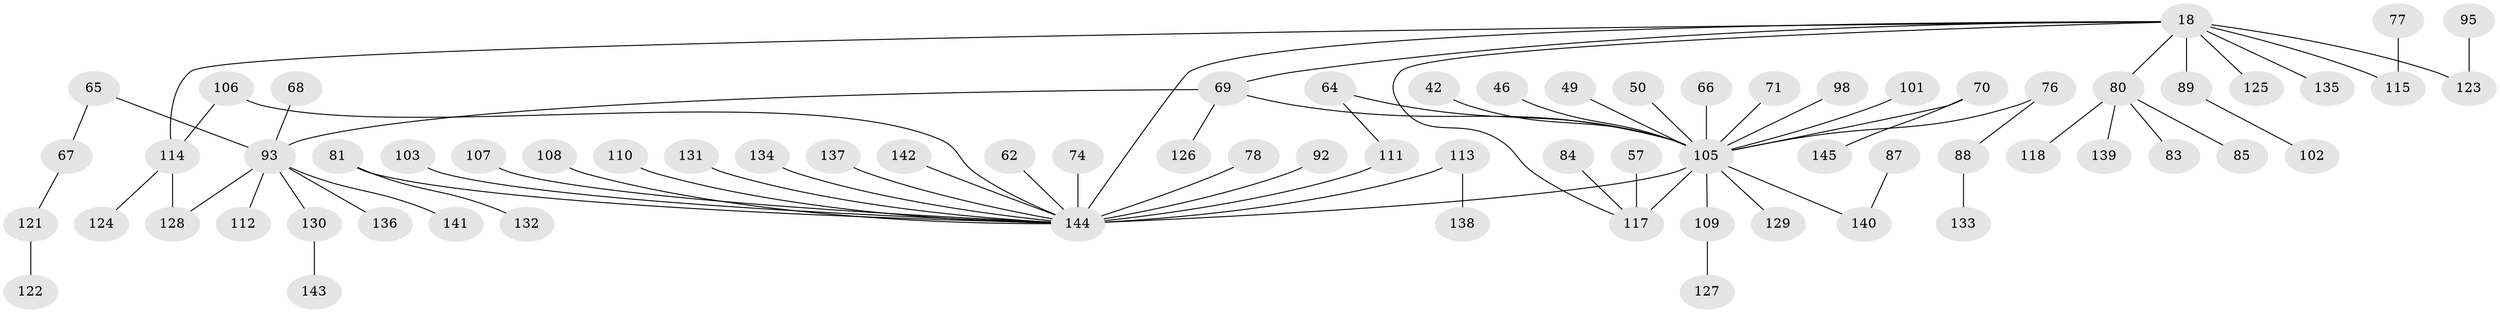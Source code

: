 // original degree distribution, {5: 0.020689655172413793, 4: 0.07586206896551724, 6: 0.027586206896551724, 3: 0.22758620689655173, 2: 0.27586206896551724, 7: 0.006896551724137931, 1: 0.36551724137931035}
// Generated by graph-tools (version 1.1) at 2025/44/03/04/25 21:44:25]
// undirected, 72 vertices, 76 edges
graph export_dot {
graph [start="1"]
  node [color=gray90,style=filled];
  18 [super="+1+2+5+12"];
  42;
  46;
  49;
  50;
  57;
  62;
  64;
  65;
  66;
  67;
  68;
  69 [super="+28"];
  70;
  71;
  74;
  76;
  77;
  78;
  80 [super="+79"];
  81;
  83;
  84;
  85;
  87;
  88;
  89 [super="+55+75+86"];
  92;
  93 [super="+90"];
  95;
  98;
  101;
  102;
  103;
  105 [super="+22+34+99"];
  106;
  107;
  108;
  109;
  110;
  111;
  112;
  113 [super="+100"];
  114 [super="+37"];
  115 [super="+51"];
  117 [super="+116+104"];
  118;
  121;
  122;
  123 [super="+47"];
  124;
  125;
  126;
  127;
  128;
  129;
  130;
  131;
  132;
  133;
  134 [super="+44"];
  135 [super="+13"];
  136;
  137 [super="+119"];
  138;
  139;
  140 [super="+54"];
  141;
  142;
  143;
  144 [super="+58+73+97+120+94"];
  145;
  18 -- 117;
  18 -- 125;
  18 -- 123 [weight=2];
  18 -- 69;
  18 -- 115;
  18 -- 89 [weight=2];
  18 -- 144 [weight=2];
  18 -- 135;
  18 -- 114;
  18 -- 80;
  42 -- 105;
  46 -- 105;
  49 -- 105;
  50 -- 105;
  57 -- 117;
  62 -- 144;
  64 -- 111;
  64 -- 105;
  65 -- 67;
  65 -- 93;
  66 -- 105;
  67 -- 121;
  68 -- 93;
  69 -- 105;
  69 -- 126;
  69 -- 93;
  70 -- 145;
  70 -- 105;
  71 -- 105;
  74 -- 144;
  76 -- 88;
  76 -- 105;
  77 -- 115;
  78 -- 144;
  80 -- 85;
  80 -- 83;
  80 -- 118;
  80 -- 139;
  81 -- 132;
  81 -- 144;
  84 -- 117;
  87 -- 140;
  88 -- 133;
  89 -- 102;
  92 -- 144;
  93 -- 130;
  93 -- 136;
  93 -- 112;
  93 -- 128;
  93 -- 141;
  95 -- 123;
  98 -- 105;
  101 -- 105;
  103 -- 144;
  105 -- 109;
  105 -- 117 [weight=4];
  105 -- 129;
  105 -- 140;
  105 -- 144 [weight=6];
  106 -- 114;
  106 -- 144;
  107 -- 144;
  108 -- 144;
  109 -- 127;
  110 -- 144;
  111 -- 144;
  113 -- 144;
  113 -- 138;
  114 -- 124;
  114 -- 128;
  121 -- 122;
  130 -- 143;
  131 -- 144;
  134 -- 144;
  137 -- 144 [weight=2];
  142 -- 144;
}
